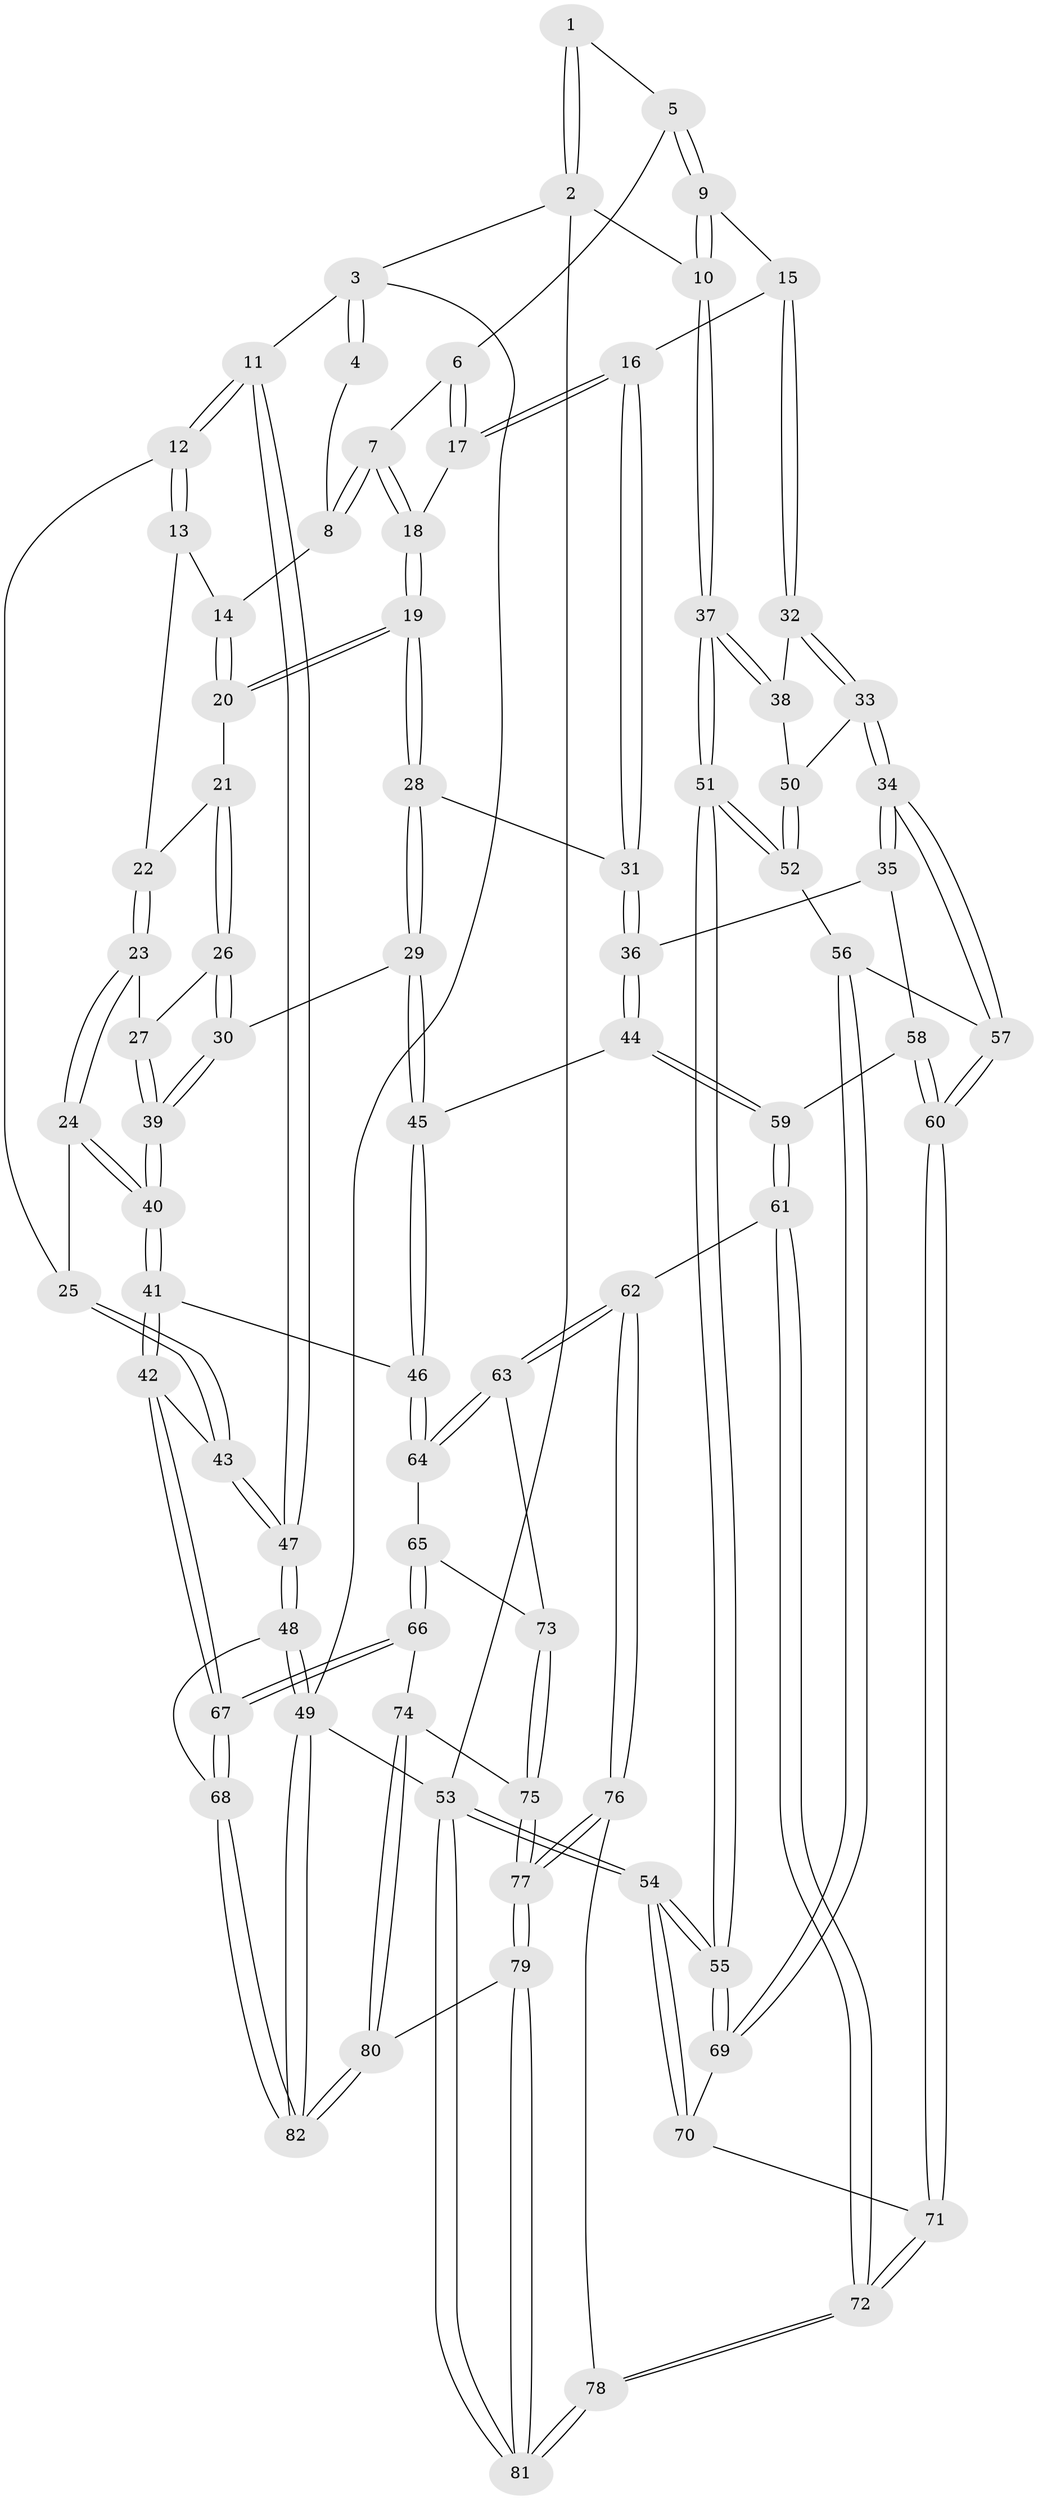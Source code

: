 // Generated by graph-tools (version 1.1) at 2025/01/03/09/25 05:01:58]
// undirected, 82 vertices, 202 edges
graph export_dot {
graph [start="1"]
  node [color=gray90,style=filled];
  1 [pos="+0.7351541590053414+0"];
  2 [pos="+1+0"];
  3 [pos="+0+0"];
  4 [pos="+0.6374886486359813+0"];
  5 [pos="+0.7547740120996469+0.06578142553518976"];
  6 [pos="+0.7497641250094984+0.0934283706436901"];
  7 [pos="+0.6061783570994584+0.1178415378412216"];
  8 [pos="+0.5479683537789684+0.036462467836187853"];
  9 [pos="+0.976615327528788+0.17648889200330575"];
  10 [pos="+1+0.047560877232737886"];
  11 [pos="+0+0"];
  12 [pos="+0+0"];
  13 [pos="+0.18593754175094512+0.06842856141054632"];
  14 [pos="+0.5155153735345759+0.06494661490027874"];
  15 [pos="+0.784301062956658+0.2765373014720397"];
  16 [pos="+0.7702157672059907+0.2707025444290639"];
  17 [pos="+0.7432265456600752+0.21690516352525907"];
  18 [pos="+0.6288697294155615+0.16244375467812744"];
  19 [pos="+0.5244668548117909+0.269286607011997"];
  20 [pos="+0.47309680317227604+0.21826997277525703"];
  21 [pos="+0.37852841280451166+0.22304056079827184"];
  22 [pos="+0.21135451661328677+0.10472961268521573"];
  23 [pos="+0.23599005420095284+0.31023816177488006"];
  24 [pos="+0.14965556731981436+0.3832477141394906"];
  25 [pos="+0.10294202938743628+0.3830233053149447"];
  26 [pos="+0.3667643964142961+0.29408706760222914"];
  27 [pos="+0.29915367211077426+0.36469803427889763"];
  28 [pos="+0.5547786587651664+0.33841735388468774"];
  29 [pos="+0.4646305248580413+0.39343902759263416"];
  30 [pos="+0.4445110811166465+0.3873193849493021"];
  31 [pos="+0.5877296634033646+0.3523225920330551"];
  32 [pos="+0.8046085206353262+0.33430195901071663"];
  33 [pos="+0.822794168672442+0.4973994919968186"];
  34 [pos="+0.7973845821783127+0.5394500401538173"];
  35 [pos="+0.7343155016775065+0.5329974450578555"];
  36 [pos="+0.6301299252181448+0.49918960175636107"];
  37 [pos="+1+0.33923777730769966"];
  38 [pos="+1+0.3931273446321245"];
  39 [pos="+0.3069498966549657+0.4113107951056435"];
  40 [pos="+0.27884747636541796+0.48640932940809084"];
  41 [pos="+0.28358223283838685+0.5441658708385412"];
  42 [pos="+0.1632081083176202+0.593911699684559"];
  43 [pos="+0.055618916268790196+0.5278220583748543"];
  44 [pos="+0.524208687684227+0.5831597123101174"];
  45 [pos="+0.43734648938351206+0.5459106999283179"];
  46 [pos="+0.3315802414882646+0.569019057976233"];
  47 [pos="+0+0.5647698492296749"];
  48 [pos="+0+0.8030233668553085"];
  49 [pos="+0+1"];
  50 [pos="+0.9287347188159882+0.4764972613680646"];
  51 [pos="+1+0.6105147549753539"];
  52 [pos="+1+0.5915036561662921"];
  53 [pos="+1+1"];
  54 [pos="+1+1"];
  55 [pos="+1+1"];
  56 [pos="+0.8794408534495177+0.6430569875264426"];
  57 [pos="+0.8168612965793378+0.6031793233505754"];
  58 [pos="+0.6524341452186567+0.6390879236317404"];
  59 [pos="+0.5397667400614746+0.6482363648187554"];
  60 [pos="+0.7185148514931099+0.7597751651702556"];
  61 [pos="+0.5390909976390441+0.6826530136230534"];
  62 [pos="+0.4373487604469448+0.7707004848810162"];
  63 [pos="+0.41013621512800225+0.752514473875963"];
  64 [pos="+0.3500421965527157+0.6925816541718942"];
  65 [pos="+0.31927688756058376+0.7134146416880166"];
  66 [pos="+0.16123679271362687+0.7859113669130672"];
  67 [pos="+0.13464778184110704+0.7813898282687982"];
  68 [pos="+0.07837877366271347+0.8207898630075563"];
  69 [pos="+0.9010619385056644+0.676952595532827"];
  70 [pos="+0.8457896462646426+0.7901330199033024"];
  71 [pos="+0.7075473975472416+0.787034429520394"];
  72 [pos="+0.6909552782328463+0.8059496465543414"];
  73 [pos="+0.30469688550982404+0.8067445738165874"];
  74 [pos="+0.21468205903700208+0.8165505090957884"];
  75 [pos="+0.27188365224738575+0.8415170699156743"];
  76 [pos="+0.44982544603215263+0.8833143152977551"];
  77 [pos="+0.3841705476113842+0.9531580767290676"];
  78 [pos="+0.6755880326007337+0.9001921034305809"];
  79 [pos="+0.29777840994376925+1"];
  80 [pos="+0.2934639649434689+1"];
  81 [pos="+0.8552239318502982+1"];
  82 [pos="+0.24366045323614371+1"];
  1 -- 2;
  1 -- 2;
  1 -- 5;
  2 -- 3;
  2 -- 10;
  2 -- 53;
  3 -- 4;
  3 -- 4;
  3 -- 11;
  3 -- 49;
  4 -- 8;
  5 -- 6;
  5 -- 9;
  5 -- 9;
  6 -- 7;
  6 -- 17;
  6 -- 17;
  7 -- 8;
  7 -- 8;
  7 -- 18;
  7 -- 18;
  8 -- 14;
  9 -- 10;
  9 -- 10;
  9 -- 15;
  10 -- 37;
  10 -- 37;
  11 -- 12;
  11 -- 12;
  11 -- 47;
  11 -- 47;
  12 -- 13;
  12 -- 13;
  12 -- 25;
  13 -- 14;
  13 -- 22;
  14 -- 20;
  14 -- 20;
  15 -- 16;
  15 -- 32;
  15 -- 32;
  16 -- 17;
  16 -- 17;
  16 -- 31;
  16 -- 31;
  17 -- 18;
  18 -- 19;
  18 -- 19;
  19 -- 20;
  19 -- 20;
  19 -- 28;
  19 -- 28;
  20 -- 21;
  21 -- 22;
  21 -- 26;
  21 -- 26;
  22 -- 23;
  22 -- 23;
  23 -- 24;
  23 -- 24;
  23 -- 27;
  24 -- 25;
  24 -- 40;
  24 -- 40;
  25 -- 43;
  25 -- 43;
  26 -- 27;
  26 -- 30;
  26 -- 30;
  27 -- 39;
  27 -- 39;
  28 -- 29;
  28 -- 29;
  28 -- 31;
  29 -- 30;
  29 -- 45;
  29 -- 45;
  30 -- 39;
  30 -- 39;
  31 -- 36;
  31 -- 36;
  32 -- 33;
  32 -- 33;
  32 -- 38;
  33 -- 34;
  33 -- 34;
  33 -- 50;
  34 -- 35;
  34 -- 35;
  34 -- 57;
  34 -- 57;
  35 -- 36;
  35 -- 58;
  36 -- 44;
  36 -- 44;
  37 -- 38;
  37 -- 38;
  37 -- 51;
  37 -- 51;
  38 -- 50;
  39 -- 40;
  39 -- 40;
  40 -- 41;
  40 -- 41;
  41 -- 42;
  41 -- 42;
  41 -- 46;
  42 -- 43;
  42 -- 67;
  42 -- 67;
  43 -- 47;
  43 -- 47;
  44 -- 45;
  44 -- 59;
  44 -- 59;
  45 -- 46;
  45 -- 46;
  46 -- 64;
  46 -- 64;
  47 -- 48;
  47 -- 48;
  48 -- 49;
  48 -- 49;
  48 -- 68;
  49 -- 82;
  49 -- 82;
  49 -- 53;
  50 -- 52;
  50 -- 52;
  51 -- 52;
  51 -- 52;
  51 -- 55;
  51 -- 55;
  52 -- 56;
  53 -- 54;
  53 -- 54;
  53 -- 81;
  53 -- 81;
  54 -- 55;
  54 -- 55;
  54 -- 70;
  54 -- 70;
  55 -- 69;
  55 -- 69;
  56 -- 57;
  56 -- 69;
  56 -- 69;
  57 -- 60;
  57 -- 60;
  58 -- 59;
  58 -- 60;
  58 -- 60;
  59 -- 61;
  59 -- 61;
  60 -- 71;
  60 -- 71;
  61 -- 62;
  61 -- 72;
  61 -- 72;
  62 -- 63;
  62 -- 63;
  62 -- 76;
  62 -- 76;
  63 -- 64;
  63 -- 64;
  63 -- 73;
  64 -- 65;
  65 -- 66;
  65 -- 66;
  65 -- 73;
  66 -- 67;
  66 -- 67;
  66 -- 74;
  67 -- 68;
  67 -- 68;
  68 -- 82;
  68 -- 82;
  69 -- 70;
  70 -- 71;
  71 -- 72;
  71 -- 72;
  72 -- 78;
  72 -- 78;
  73 -- 75;
  73 -- 75;
  74 -- 75;
  74 -- 80;
  74 -- 80;
  75 -- 77;
  75 -- 77;
  76 -- 77;
  76 -- 77;
  76 -- 78;
  77 -- 79;
  77 -- 79;
  78 -- 81;
  78 -- 81;
  79 -- 80;
  79 -- 81;
  79 -- 81;
  80 -- 82;
  80 -- 82;
}
